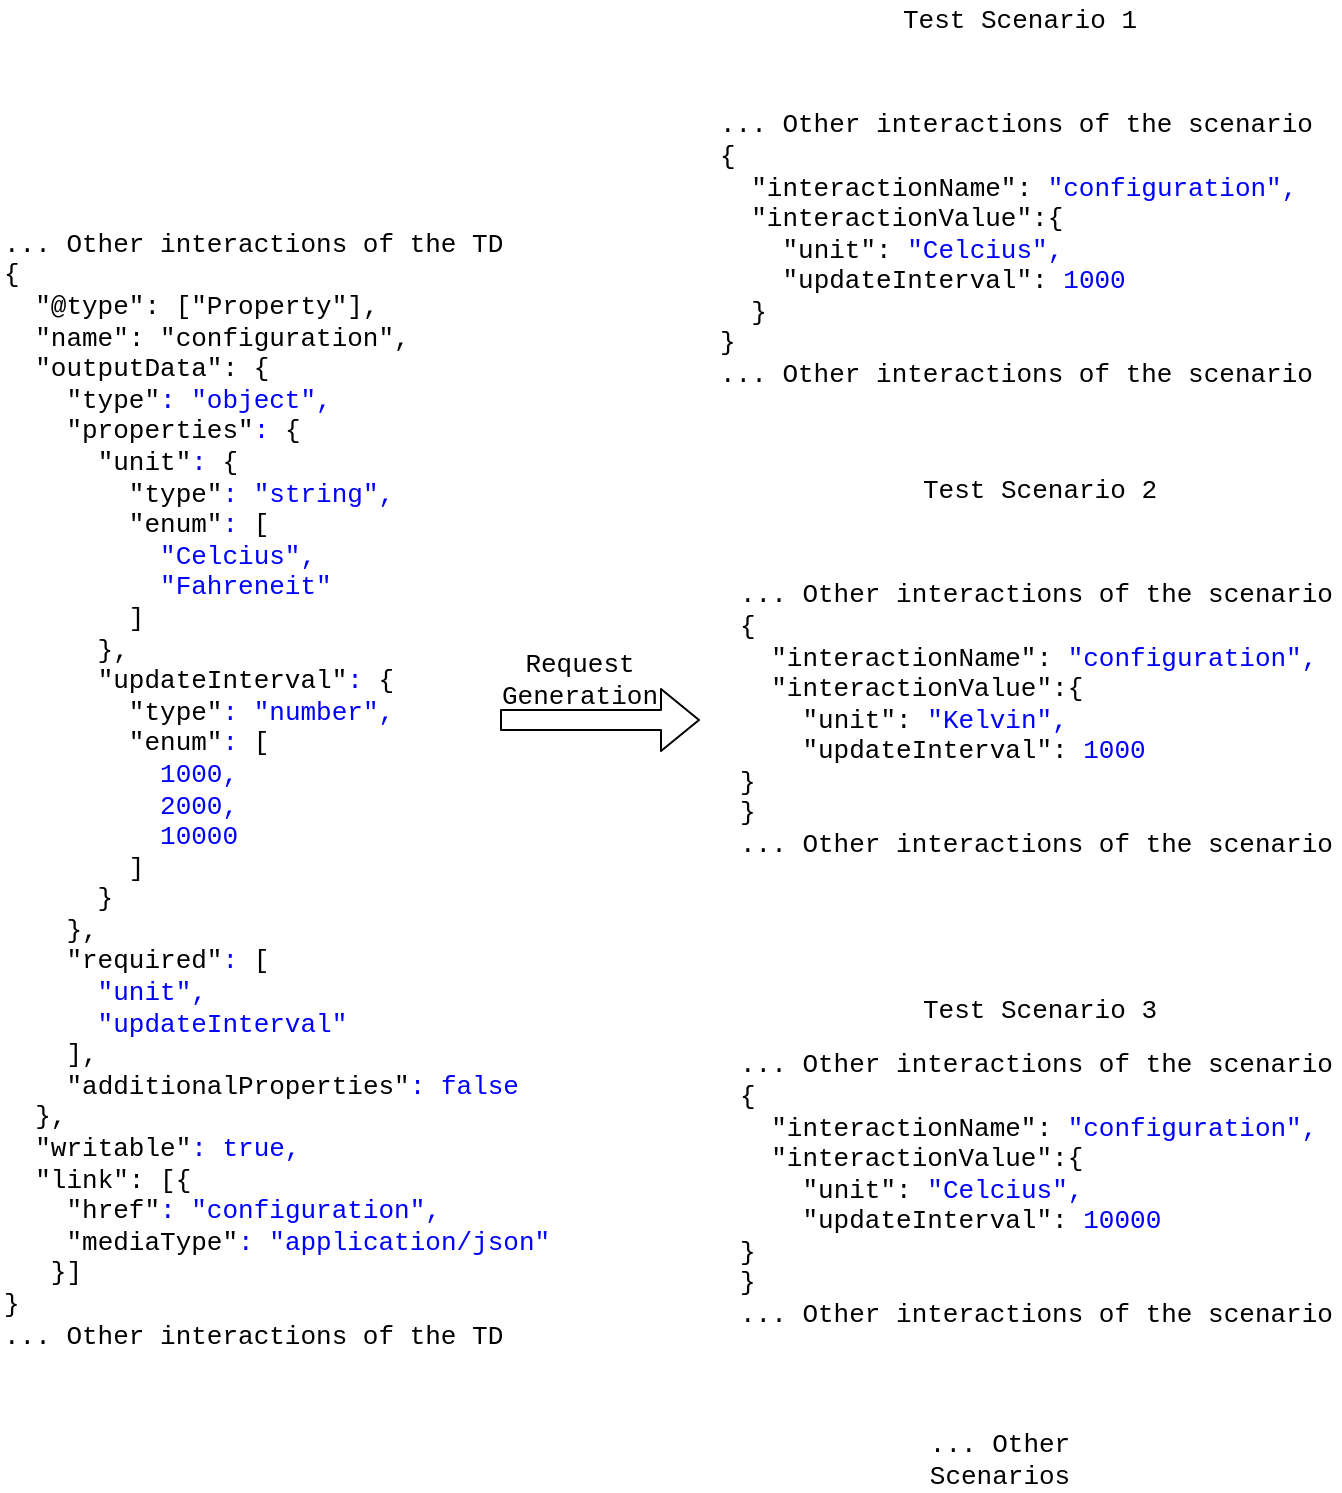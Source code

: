 <mxfile userAgent="Mozilla/5.0 (X11; Linux x86_64) AppleWebKit/537.36 (KHTML, like Gecko) draw.io/7.3.5 Chrome/58.0.303.110 Electron/1.7.5 Safari/537.36" version="7.3.5" editor="www.draw.io" type="device"><diagram id="064276bf-9a11-e435-64c5-b7c368bf50f0" name="Page-1"><mxGraphModel dx="1106" dy="868" grid="1" gridSize="10" guides="1" tooltips="1" connect="1" arrows="1" fold="1" page="1" pageScale="1" pageWidth="827" pageHeight="1169" background="#ffffff" math="0" shadow="0"><root><mxCell id="0"/><mxCell id="1" parent="0"/><mxCell id="5" value="&lt;div style=&quot;text-align: left&quot;&gt;&lt;font color=&quot;#000000&quot;&gt;&lt;div&gt;... Other interactions of the TD&lt;/div&gt;&lt;div&gt;{&lt;/div&gt;&lt;div&gt;&amp;nbsp; &quot;@type&quot;: [&lt;span&gt;&quot;Property&quot;&lt;/span&gt;&lt;span&gt;],&lt;/span&gt;&lt;/div&gt;&lt;div&gt;&amp;nbsp; &quot;name&quot;: &quot;configuration&quot;,&lt;/div&gt;&lt;div&gt;&amp;nbsp; &quot;outputData&quot;: {&lt;/div&gt;&lt;/font&gt;&lt;/div&gt;&lt;div style=&quot;text-align: left&quot;&gt;&lt;font color=&quot;#000000&quot;&gt;&amp;nbsp; &amp;nbsp; &quot;type&quot;&lt;/font&gt;: &quot;object&quot;,&lt;/div&gt;&lt;div style=&quot;text-align: left&quot;&gt;&lt;font color=&quot;#000000&quot;&gt;&amp;nbsp; &amp;nbsp; &quot;properties&quot;&lt;/font&gt;: &lt;font color=&quot;#000000&quot;&gt;{&lt;/font&gt;&lt;/div&gt;&lt;div style=&quot;text-align: left&quot;&gt;&amp;nbsp; &amp;nbsp; &amp;nbsp;&amp;nbsp;&lt;font color=&quot;#000000&quot;&gt;&quot;unit&quot;&lt;/font&gt;: &lt;font color=&quot;#000000&quot;&gt;{&lt;/font&gt;&lt;/div&gt;&lt;div style=&quot;text-align: left&quot;&gt;&amp;nbsp; &amp;nbsp; &amp;nbsp; &amp;nbsp;&amp;nbsp;&lt;font color=&quot;#000000&quot;&gt;&quot;type&quot;&lt;/font&gt;: &quot;string&quot;,&lt;/div&gt;&lt;div style=&quot;text-align: left&quot;&gt;&amp;nbsp; &amp;nbsp; &amp;nbsp; &amp;nbsp;&amp;nbsp;&lt;font color=&quot;#000000&quot;&gt;&quot;enum&quot;&lt;/font&gt;: &lt;font color=&quot;#000000&quot;&gt;[&lt;/font&gt;&lt;/div&gt;&lt;div style=&quot;text-align: left&quot;&gt;&amp;nbsp; &amp;nbsp; &amp;nbsp; &amp;nbsp; &amp;nbsp; &quot;Celcius&quot;,&lt;/div&gt;&lt;div style=&quot;text-align: left&quot;&gt;&amp;nbsp; &amp;nbsp; &amp;nbsp; &amp;nbsp; &amp;nbsp; &quot;Fahreneit&quot;&lt;/div&gt;&lt;div style=&quot;text-align: left&quot;&gt;&amp;nbsp; &amp;nbsp; &amp;nbsp; &amp;nbsp;&lt;font color=&quot;#000000&quot;&gt; ]&lt;/font&gt;&lt;/div&gt;&lt;div style=&quot;text-align: left&quot;&gt;&lt;font color=&quot;#000000&quot;&gt;&amp;nbsp; &amp;nbsp; &amp;nbsp; },&lt;/font&gt;&lt;/div&gt;&lt;div style=&quot;text-align: left&quot;&gt;&amp;nbsp; &amp;nbsp; &amp;nbsp;&amp;nbsp;&lt;font color=&quot;#000000&quot;&gt;&quot;updateInterval&quot;&lt;/font&gt;: &lt;font color=&quot;#000000&quot;&gt;{&lt;/font&gt;&lt;/div&gt;&lt;div style=&quot;text-align: left&quot;&gt;&amp;nbsp; &amp;nbsp; &amp;nbsp; &amp;nbsp;&amp;nbsp;&lt;font color=&quot;#000000&quot;&gt;&quot;type&quot;&lt;/font&gt;: &quot;number&quot;,&lt;/div&gt;&lt;div style=&quot;text-align: left&quot;&gt;&lt;div&gt;&lt;font color=&quot;#000000&quot;&gt;&amp;nbsp; &amp;nbsp; &amp;nbsp; &amp;nbsp; &quot;enum&quot;&lt;/font&gt;: &lt;font color=&quot;#000000&quot;&gt;[&lt;/font&gt;&lt;/div&gt;&lt;div&gt;&amp;nbsp; &amp;nbsp; &amp;nbsp; &amp;nbsp; &amp;nbsp; 1000,&lt;/div&gt;&lt;div&gt;&amp;nbsp; &amp;nbsp; &amp;nbsp; &amp;nbsp; &amp;nbsp; 2000,&lt;/div&gt;&lt;div&gt;&lt;span&gt;&amp;nbsp; &amp;nbsp; &amp;nbsp; &amp;nbsp; &amp;nbsp; 10000 &amp;nbsp; &amp;nbsp;&lt;/span&gt;&lt;/div&gt;&lt;div&gt;&amp;nbsp; &amp;nbsp; &amp;nbsp; &amp;nbsp; &lt;font color=&quot;#000000&quot;&gt;]&lt;/font&gt;&lt;font color=&quot;#000000&quot;&gt;&lt;br&gt;&lt;/font&gt;&lt;/div&gt;&lt;/div&gt;&lt;div&gt;&lt;font color=&quot;#000000&quot;&gt;&amp;nbsp; &amp;nbsp; &amp;nbsp; }&lt;/font&gt;&lt;/div&gt;&lt;div&gt;&lt;font color=&quot;#000000&quot;&gt;&amp;nbsp; &amp;nbsp; },&lt;/font&gt;&lt;/div&gt;&lt;div&gt;&lt;font color=&quot;#000000&quot;&gt;&amp;nbsp; &amp;nbsp; &quot;required&quot;&lt;/font&gt;: &lt;font color=&quot;#000000&quot;&gt;[&lt;/font&gt;&lt;/div&gt;&lt;div&gt;&amp;nbsp; &amp;nbsp; &amp;nbsp; &quot;unit&quot;,&lt;/div&gt;&lt;div&gt;&amp;nbsp; &amp;nbsp; &amp;nbsp; &quot;updateInterval&quot;&lt;/div&gt;&lt;div&gt;&amp;nbsp; &amp;nbsp; &lt;font color=&quot;#000000&quot;&gt;],&lt;/font&gt;&lt;/div&gt;&lt;div&gt;&amp;nbsp; &amp;nbsp; &lt;font color=&quot;#000000&quot;&gt;&quot;additionalProperties&quot;&lt;/font&gt;: false&lt;/div&gt;&lt;div&gt;&lt;div&gt;&amp;nbsp; &lt;font color=&quot;#000000&quot;&gt;},&lt;/font&gt;&lt;/div&gt;&lt;div&gt;&amp;nbsp; &lt;font color=&quot;#000000&quot;&gt;&quot;writable&quot;&lt;/font&gt;: true,&lt;/div&gt;&lt;div&gt;&amp;nbsp; &lt;font color=&quot;#000000&quot;&gt;&quot;link&quot;:&lt;/font&gt; &lt;font color=&quot;#000000&quot;&gt;[&lt;span&gt;{&lt;/span&gt;&lt;/font&gt;&lt;/div&gt;&lt;div&gt;&amp;nbsp; &amp;nbsp; &lt;font color=&quot;#000000&quot;&gt;&quot;href&quot;&lt;/font&gt;: &quot;configuration&quot;,&lt;/div&gt;&lt;div&gt;&amp;nbsp; &amp;nbsp; &lt;font color=&quot;#000000&quot;&gt;&quot;mediaType&quot;&lt;/font&gt;: &quot;application/json&quot;&lt;/div&gt;&lt;div&gt;&lt;font color=&quot;#000000&quot;&gt;&amp;nbsp; &amp;nbsp;}&lt;span&gt;]&lt;/span&gt;&lt;/font&gt;&lt;/div&gt;&lt;div&gt;&lt;font color=&quot;#000000&quot;&gt;}&lt;/font&gt;&lt;/div&gt;&lt;/div&gt;&lt;div&gt;&lt;span&gt;&lt;font color=&quot;#000000&quot;&gt;... Other interactions of the TD&lt;/font&gt;&lt;/span&gt;&lt;br&gt;&lt;/div&gt;" style="text;html=1;strokeColor=none;fillColor=#ffffff;align=left;verticalAlign=middle;whiteSpace=wrap;fontFamily=Courier New;fontSize=13;fontColor=#0000FF;" parent="1" vertex="1"><mxGeometry x="70" y="110" width="280" height="650" as="geometry"/></mxCell><mxCell id="42" value="... Other Scenarios" style="text;html=1;strokeColor=none;fillColor=none;align=center;verticalAlign=middle;whiteSpace=wrap;fontFamily=Courier New;fontSize=13;fontColor=#000000;" vertex="1" parent="1"><mxGeometry x="495" y="760" width="150" height="20" as="geometry"/></mxCell><mxCell id="43" value="" style="shape=flexArrow;endArrow=classic;html=1;fillColor=#ffffff;strokeColor=#000000;strokeWidth=1;fontFamily=Courier New;fontSize=13;fontColor=#000000;" edge="1" parent="1"><mxGeometry width="50" height="50" relative="1" as="geometry"><mxPoint x="320" y="400" as="sourcePoint"/><mxPoint x="420" y="400" as="targetPoint"/></mxGeometry></mxCell><mxCell id="44" value="Request Generation" style="text;html=1;strokeColor=none;fillColor=#ffffff;align=center;verticalAlign=middle;whiteSpace=wrap;fontFamily=Courier New;fontSize=13;fontColor=#000000;" vertex="1" parent="1"><mxGeometry x="340" y="370" width="40" height="20" as="geometry"/></mxCell><mxCell id="45" value="" style="group" vertex="1" connectable="0" parent="1"><mxGeometry x="430" y="40" width="300" height="230" as="geometry"/></mxCell><mxCell id="7" value="&lt;div&gt;&lt;font color=&quot;#000000&quot;&gt;... Other interactions of the scenario&lt;/font&gt;&lt;/div&gt;&lt;div&gt;&lt;font color=&quot;#000000&quot;&gt;{&lt;/font&gt;&lt;/div&gt;&lt;font color=&quot;#000000&quot;&gt;&amp;nbsp; &quot;interactionName&quot;:&lt;/font&gt; &quot;configuration&quot;,&lt;br&gt;&lt;font color=&quot;#000000&quot;&gt;&amp;nbsp; &quot;interactionValue&quot;:{&lt;/font&gt;&lt;br&gt;&amp;nbsp; &amp;nbsp;&amp;nbsp;&lt;font color=&quot;#000000&quot;&gt;&quot;unit&quot;:&lt;/font&gt; &quot;Celcius&quot;,&lt;br&gt;&amp;nbsp; &amp;nbsp;&amp;nbsp;&lt;font color=&quot;#000000&quot;&gt;&quot;updateInterval&quot;:&lt;/font&gt; 1000&lt;br&gt;&amp;nbsp;&lt;font color=&quot;#000000&quot;&gt; }&lt;/font&gt;&lt;div&gt;&lt;font color=&quot;#000000&quot;&gt;}&lt;/font&gt;&lt;/div&gt;&lt;div&gt;&lt;span&gt;&lt;font color=&quot;#000000&quot;&gt;... Other interactions of the scenario&lt;/font&gt;&lt;/span&gt;&lt;font color=&quot;#000000&quot;&gt;&lt;br&gt;&lt;/font&gt;&lt;/div&gt;" style="text;strokeColor=none;fillColor=#ffffff;align=left;verticalAlign=middle;whiteSpace=wrap;fontFamily=Courier New;fontSize=13;fontColor=#0000FF;labelPosition=center;verticalLabelPosition=middle;spacing=0;html=1;" parent="45" vertex="1"><mxGeometry y="20" width="300" height="210" as="geometry"/></mxCell><mxCell id="38" value="Test Scenario 1" style="text;html=1;strokeColor=none;fillColor=#ffffff;align=center;verticalAlign=middle;whiteSpace=wrap;fontFamily=Courier New;fontSize=13;fontColor=#000000;" vertex="1" parent="45"><mxGeometry x="85" width="130" height="20" as="geometry"/></mxCell><mxCell id="46" value="" style="group" vertex="1" connectable="0" parent="1"><mxGeometry x="440" y="275" width="300" height="230" as="geometry"/></mxCell><mxCell id="35" value="&lt;div&gt;&lt;font color=&quot;#000000&quot;&gt;... Other interactions of the scenario&lt;/font&gt;&lt;/div&gt;&lt;div&gt;&lt;font color=&quot;#000000&quot;&gt;{&lt;/font&gt;&lt;/div&gt;&lt;font color=&quot;#000000&quot;&gt;&amp;nbsp; &quot;interactionName&quot;:&lt;/font&gt; &quot;configuration&quot;,&lt;br&gt;&lt;font color=&quot;#000000&quot;&gt;&amp;nbsp; &quot;interactionValue&quot;:{&lt;/font&gt;&lt;br&gt;&amp;nbsp; &amp;nbsp;&amp;nbsp;&lt;font color=&quot;#000000&quot;&gt;&quot;&lt;/font&gt;&lt;span&gt;&lt;font color=&quot;#000000&quot;&gt;unit&lt;/font&gt;&lt;/span&gt;&lt;font color=&quot;#000000&quot;&gt;&quot;:&lt;/font&gt; &quot;Kelvin&quot;,&lt;br&gt;&lt;font color=&quot;#000000&quot;&gt;&amp;nbsp; &amp;nbsp; &quot;updateInterval&quot;:&lt;/font&gt; 1000&lt;br&gt;&lt;font color=&quot;#000000&quot;&gt; }&lt;/font&gt;&lt;div&gt;&lt;font color=&quot;#000000&quot;&gt;}&lt;/font&gt;&lt;/div&gt;&lt;div&gt;&lt;span&gt;&lt;font color=&quot;#000000&quot;&gt;... Other interactions of the scenario&lt;/font&gt;&lt;/span&gt;&lt;font color=&quot;#000000&quot;&gt;&lt;br&gt;&lt;/font&gt;&lt;/div&gt;" style="text;strokeColor=none;fillColor=#ffffff;align=left;verticalAlign=middle;whiteSpace=wrap;fontFamily=Courier New;fontSize=13;fontColor=#0000FF;labelPosition=center;verticalLabelPosition=middle;spacing=0;html=1;" vertex="1" parent="46"><mxGeometry y="20" width="300" height="210" as="geometry"/></mxCell><mxCell id="39" value="Test Scenario 2" style="text;html=1;strokeColor=none;fillColor=#ffffff;align=center;verticalAlign=middle;whiteSpace=wrap;fontFamily=Courier New;fontSize=13;fontColor=#000000;" vertex="1" parent="46"><mxGeometry x="85" width="130" height="20" as="geometry"/></mxCell><mxCell id="48" value="" style="group" vertex="1" connectable="0" parent="1"><mxGeometry x="440" y="530" width="300" height="210" as="geometry"/></mxCell><mxCell id="36" value="&lt;div&gt;&lt;font color=&quot;#000000&quot;&gt;... Other interactions of the scenario&lt;/font&gt;&lt;/div&gt;&lt;div&gt;&lt;font color=&quot;#000000&quot;&gt;{&lt;/font&gt;&lt;/div&gt;&lt;font color=&quot;#000000&quot;&gt;&amp;nbsp; &quot;interactionName&quot;:&lt;/font&gt; &quot;configuration&quot;,&lt;br&gt;&lt;font color=&quot;#000000&quot;&gt;&amp;nbsp; &quot;interactionValue&quot;:{&lt;/font&gt;&lt;br&gt;&amp;nbsp; &amp;nbsp;&amp;nbsp;&lt;font color=&quot;#000000&quot;&gt;&quot;&lt;/font&gt;&lt;span&gt;&lt;font color=&quot;#000000&quot;&gt;unit&lt;/font&gt;&lt;/span&gt;&lt;font color=&quot;#000000&quot;&gt;&quot;:&lt;/font&gt; &quot;Celcius&quot;,&lt;br&gt;&lt;font color=&quot;#000000&quot;&gt;&amp;nbsp; &amp;nbsp; &quot;updateInterval&quot;:&lt;/font&gt; 10000&lt;br&gt;&lt;font color=&quot;#000000&quot;&gt; }&lt;/font&gt;&lt;div&gt;&lt;font color=&quot;#000000&quot;&gt;}&lt;/font&gt;&lt;/div&gt;&lt;div&gt;&lt;span&gt;&lt;font color=&quot;#000000&quot;&gt;... Other interactions of the scenario&lt;/font&gt;&lt;/span&gt;&lt;font color=&quot;#000000&quot;&gt;&lt;br&gt;&lt;/font&gt;&lt;/div&gt;" style="text;strokeColor=none;fillColor=#ffffff;align=left;verticalAlign=middle;whiteSpace=wrap;fontFamily=Courier New;fontSize=13;fontColor=#0000FF;labelPosition=center;verticalLabelPosition=middle;spacing=0;html=1;" vertex="1" parent="48"><mxGeometry width="300" height="210" as="geometry"/></mxCell><mxCell id="40" value="Test Scenario 3" style="text;html=1;strokeColor=none;fillColor=#ffffff;align=center;verticalAlign=middle;whiteSpace=wrap;fontFamily=Courier New;fontSize=13;fontColor=#000000;" vertex="1" parent="48"><mxGeometry x="85" y="5" width="130" height="20" as="geometry"/></mxCell></root></mxGraphModel></diagram></mxfile>